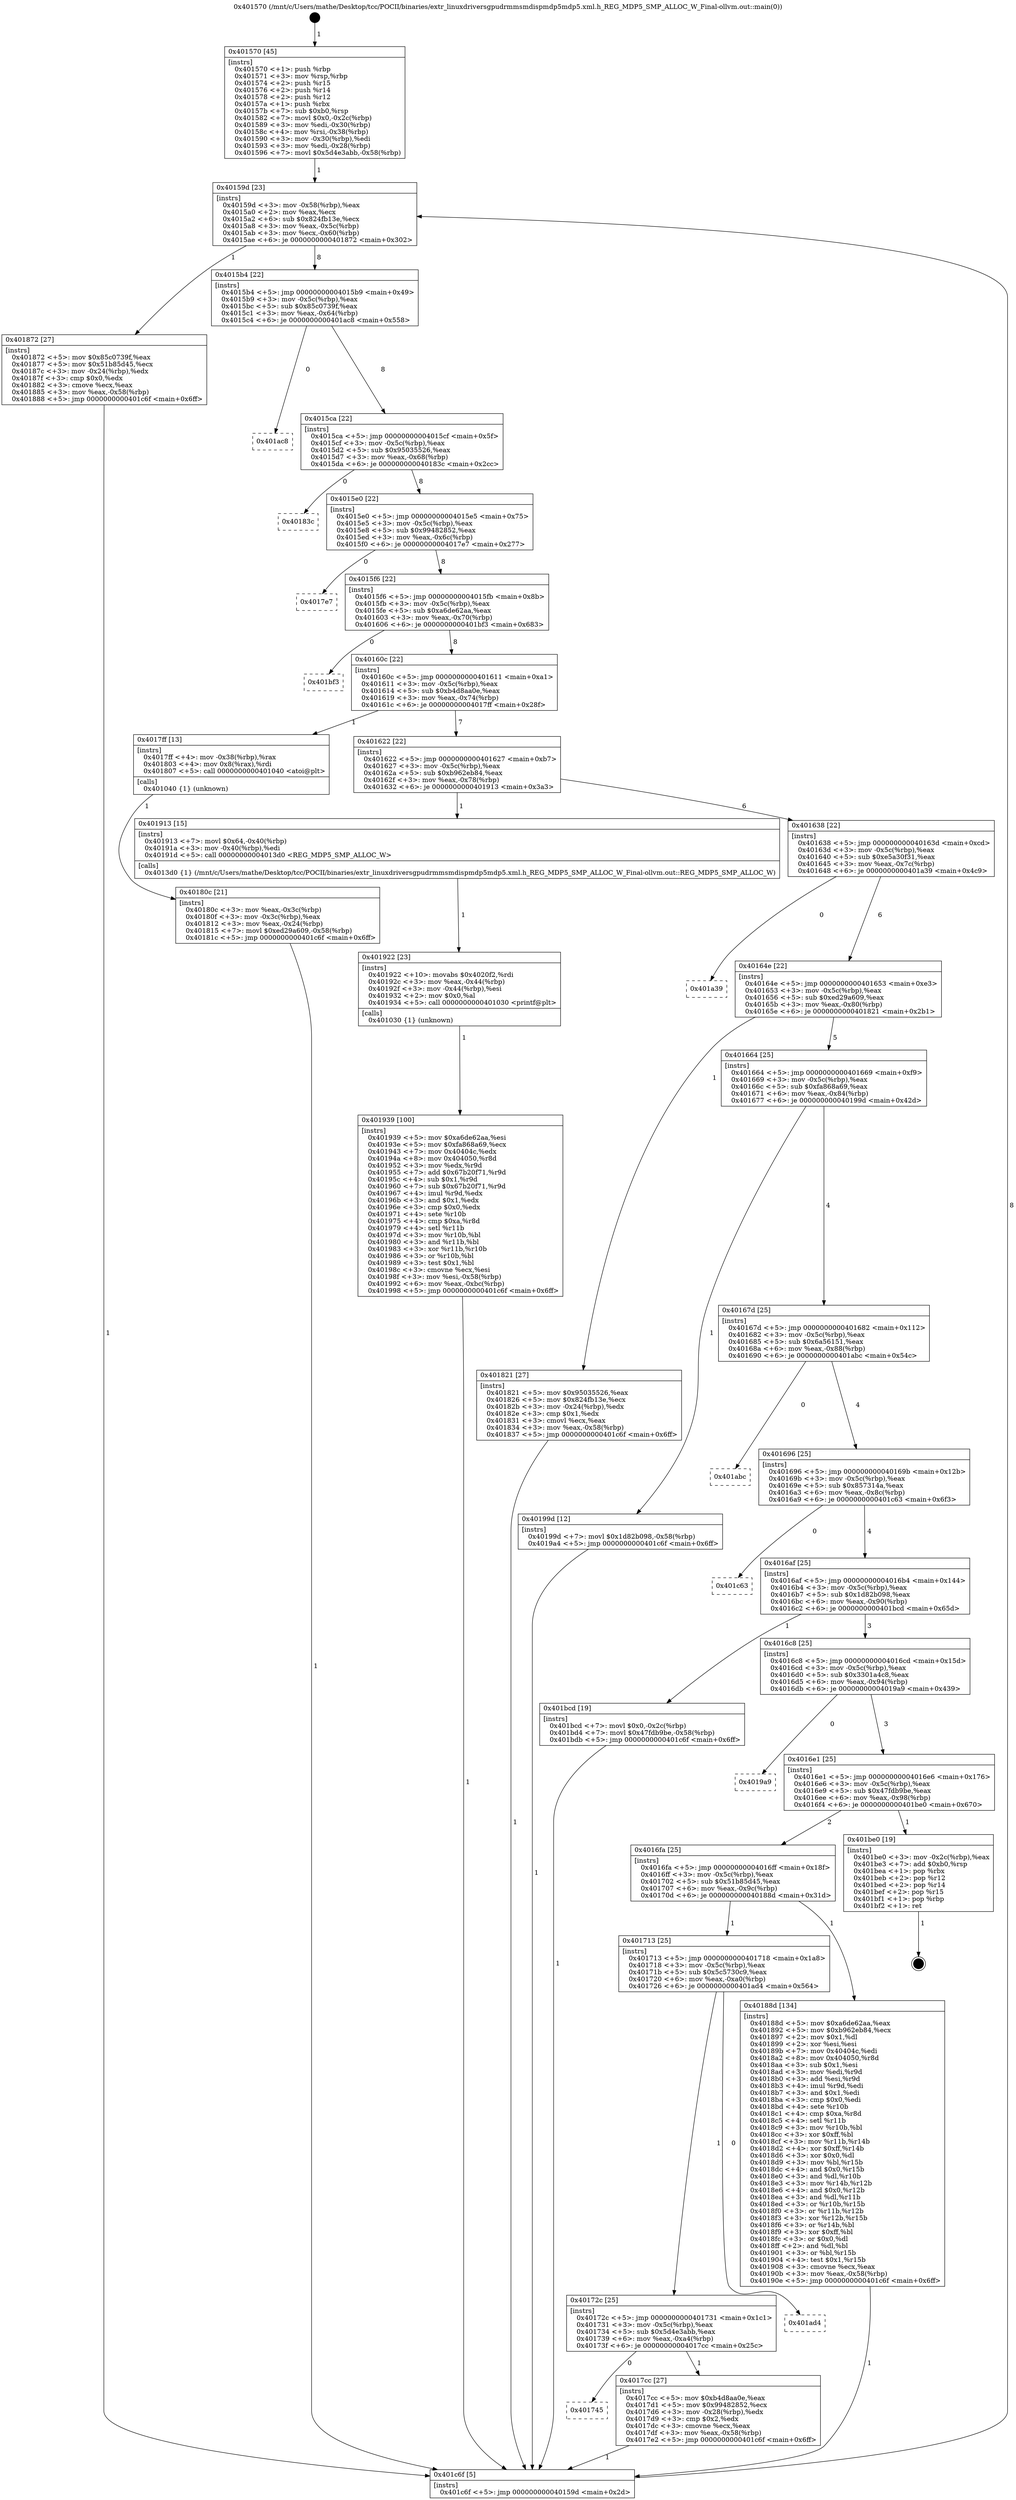 digraph "0x401570" {
  label = "0x401570 (/mnt/c/Users/mathe/Desktop/tcc/POCII/binaries/extr_linuxdriversgpudrmmsmdispmdp5mdp5.xml.h_REG_MDP5_SMP_ALLOC_W_Final-ollvm.out::main(0))"
  labelloc = "t"
  node[shape=record]

  Entry [label="",width=0.3,height=0.3,shape=circle,fillcolor=black,style=filled]
  "0x40159d" [label="{
     0x40159d [23]\l
     | [instrs]\l
     &nbsp;&nbsp;0x40159d \<+3\>: mov -0x58(%rbp),%eax\l
     &nbsp;&nbsp;0x4015a0 \<+2\>: mov %eax,%ecx\l
     &nbsp;&nbsp;0x4015a2 \<+6\>: sub $0x824fb13e,%ecx\l
     &nbsp;&nbsp;0x4015a8 \<+3\>: mov %eax,-0x5c(%rbp)\l
     &nbsp;&nbsp;0x4015ab \<+3\>: mov %ecx,-0x60(%rbp)\l
     &nbsp;&nbsp;0x4015ae \<+6\>: je 0000000000401872 \<main+0x302\>\l
  }"]
  "0x401872" [label="{
     0x401872 [27]\l
     | [instrs]\l
     &nbsp;&nbsp;0x401872 \<+5\>: mov $0x85c0739f,%eax\l
     &nbsp;&nbsp;0x401877 \<+5\>: mov $0x51b85d45,%ecx\l
     &nbsp;&nbsp;0x40187c \<+3\>: mov -0x24(%rbp),%edx\l
     &nbsp;&nbsp;0x40187f \<+3\>: cmp $0x0,%edx\l
     &nbsp;&nbsp;0x401882 \<+3\>: cmove %ecx,%eax\l
     &nbsp;&nbsp;0x401885 \<+3\>: mov %eax,-0x58(%rbp)\l
     &nbsp;&nbsp;0x401888 \<+5\>: jmp 0000000000401c6f \<main+0x6ff\>\l
  }"]
  "0x4015b4" [label="{
     0x4015b4 [22]\l
     | [instrs]\l
     &nbsp;&nbsp;0x4015b4 \<+5\>: jmp 00000000004015b9 \<main+0x49\>\l
     &nbsp;&nbsp;0x4015b9 \<+3\>: mov -0x5c(%rbp),%eax\l
     &nbsp;&nbsp;0x4015bc \<+5\>: sub $0x85c0739f,%eax\l
     &nbsp;&nbsp;0x4015c1 \<+3\>: mov %eax,-0x64(%rbp)\l
     &nbsp;&nbsp;0x4015c4 \<+6\>: je 0000000000401ac8 \<main+0x558\>\l
  }"]
  Exit [label="",width=0.3,height=0.3,shape=circle,fillcolor=black,style=filled,peripheries=2]
  "0x401ac8" [label="{
     0x401ac8\l
  }", style=dashed]
  "0x4015ca" [label="{
     0x4015ca [22]\l
     | [instrs]\l
     &nbsp;&nbsp;0x4015ca \<+5\>: jmp 00000000004015cf \<main+0x5f\>\l
     &nbsp;&nbsp;0x4015cf \<+3\>: mov -0x5c(%rbp),%eax\l
     &nbsp;&nbsp;0x4015d2 \<+5\>: sub $0x95035526,%eax\l
     &nbsp;&nbsp;0x4015d7 \<+3\>: mov %eax,-0x68(%rbp)\l
     &nbsp;&nbsp;0x4015da \<+6\>: je 000000000040183c \<main+0x2cc\>\l
  }"]
  "0x401939" [label="{
     0x401939 [100]\l
     | [instrs]\l
     &nbsp;&nbsp;0x401939 \<+5\>: mov $0xa6de62aa,%esi\l
     &nbsp;&nbsp;0x40193e \<+5\>: mov $0xfa868a69,%ecx\l
     &nbsp;&nbsp;0x401943 \<+7\>: mov 0x40404c,%edx\l
     &nbsp;&nbsp;0x40194a \<+8\>: mov 0x404050,%r8d\l
     &nbsp;&nbsp;0x401952 \<+3\>: mov %edx,%r9d\l
     &nbsp;&nbsp;0x401955 \<+7\>: add $0x67b20f71,%r9d\l
     &nbsp;&nbsp;0x40195c \<+4\>: sub $0x1,%r9d\l
     &nbsp;&nbsp;0x401960 \<+7\>: sub $0x67b20f71,%r9d\l
     &nbsp;&nbsp;0x401967 \<+4\>: imul %r9d,%edx\l
     &nbsp;&nbsp;0x40196b \<+3\>: and $0x1,%edx\l
     &nbsp;&nbsp;0x40196e \<+3\>: cmp $0x0,%edx\l
     &nbsp;&nbsp;0x401971 \<+4\>: sete %r10b\l
     &nbsp;&nbsp;0x401975 \<+4\>: cmp $0xa,%r8d\l
     &nbsp;&nbsp;0x401979 \<+4\>: setl %r11b\l
     &nbsp;&nbsp;0x40197d \<+3\>: mov %r10b,%bl\l
     &nbsp;&nbsp;0x401980 \<+3\>: and %r11b,%bl\l
     &nbsp;&nbsp;0x401983 \<+3\>: xor %r11b,%r10b\l
     &nbsp;&nbsp;0x401986 \<+3\>: or %r10b,%bl\l
     &nbsp;&nbsp;0x401989 \<+3\>: test $0x1,%bl\l
     &nbsp;&nbsp;0x40198c \<+3\>: cmovne %ecx,%esi\l
     &nbsp;&nbsp;0x40198f \<+3\>: mov %esi,-0x58(%rbp)\l
     &nbsp;&nbsp;0x401992 \<+6\>: mov %eax,-0xbc(%rbp)\l
     &nbsp;&nbsp;0x401998 \<+5\>: jmp 0000000000401c6f \<main+0x6ff\>\l
  }"]
  "0x40183c" [label="{
     0x40183c\l
  }", style=dashed]
  "0x4015e0" [label="{
     0x4015e0 [22]\l
     | [instrs]\l
     &nbsp;&nbsp;0x4015e0 \<+5\>: jmp 00000000004015e5 \<main+0x75\>\l
     &nbsp;&nbsp;0x4015e5 \<+3\>: mov -0x5c(%rbp),%eax\l
     &nbsp;&nbsp;0x4015e8 \<+5\>: sub $0x99482852,%eax\l
     &nbsp;&nbsp;0x4015ed \<+3\>: mov %eax,-0x6c(%rbp)\l
     &nbsp;&nbsp;0x4015f0 \<+6\>: je 00000000004017e7 \<main+0x277\>\l
  }"]
  "0x401922" [label="{
     0x401922 [23]\l
     | [instrs]\l
     &nbsp;&nbsp;0x401922 \<+10\>: movabs $0x4020f2,%rdi\l
     &nbsp;&nbsp;0x40192c \<+3\>: mov %eax,-0x44(%rbp)\l
     &nbsp;&nbsp;0x40192f \<+3\>: mov -0x44(%rbp),%esi\l
     &nbsp;&nbsp;0x401932 \<+2\>: mov $0x0,%al\l
     &nbsp;&nbsp;0x401934 \<+5\>: call 0000000000401030 \<printf@plt\>\l
     | [calls]\l
     &nbsp;&nbsp;0x401030 \{1\} (unknown)\l
  }"]
  "0x4017e7" [label="{
     0x4017e7\l
  }", style=dashed]
  "0x4015f6" [label="{
     0x4015f6 [22]\l
     | [instrs]\l
     &nbsp;&nbsp;0x4015f6 \<+5\>: jmp 00000000004015fb \<main+0x8b\>\l
     &nbsp;&nbsp;0x4015fb \<+3\>: mov -0x5c(%rbp),%eax\l
     &nbsp;&nbsp;0x4015fe \<+5\>: sub $0xa6de62aa,%eax\l
     &nbsp;&nbsp;0x401603 \<+3\>: mov %eax,-0x70(%rbp)\l
     &nbsp;&nbsp;0x401606 \<+6\>: je 0000000000401bf3 \<main+0x683\>\l
  }"]
  "0x40180c" [label="{
     0x40180c [21]\l
     | [instrs]\l
     &nbsp;&nbsp;0x40180c \<+3\>: mov %eax,-0x3c(%rbp)\l
     &nbsp;&nbsp;0x40180f \<+3\>: mov -0x3c(%rbp),%eax\l
     &nbsp;&nbsp;0x401812 \<+3\>: mov %eax,-0x24(%rbp)\l
     &nbsp;&nbsp;0x401815 \<+7\>: movl $0xed29a609,-0x58(%rbp)\l
     &nbsp;&nbsp;0x40181c \<+5\>: jmp 0000000000401c6f \<main+0x6ff\>\l
  }"]
  "0x401bf3" [label="{
     0x401bf3\l
  }", style=dashed]
  "0x40160c" [label="{
     0x40160c [22]\l
     | [instrs]\l
     &nbsp;&nbsp;0x40160c \<+5\>: jmp 0000000000401611 \<main+0xa1\>\l
     &nbsp;&nbsp;0x401611 \<+3\>: mov -0x5c(%rbp),%eax\l
     &nbsp;&nbsp;0x401614 \<+5\>: sub $0xb4d8aa0e,%eax\l
     &nbsp;&nbsp;0x401619 \<+3\>: mov %eax,-0x74(%rbp)\l
     &nbsp;&nbsp;0x40161c \<+6\>: je 00000000004017ff \<main+0x28f\>\l
  }"]
  "0x401570" [label="{
     0x401570 [45]\l
     | [instrs]\l
     &nbsp;&nbsp;0x401570 \<+1\>: push %rbp\l
     &nbsp;&nbsp;0x401571 \<+3\>: mov %rsp,%rbp\l
     &nbsp;&nbsp;0x401574 \<+2\>: push %r15\l
     &nbsp;&nbsp;0x401576 \<+2\>: push %r14\l
     &nbsp;&nbsp;0x401578 \<+2\>: push %r12\l
     &nbsp;&nbsp;0x40157a \<+1\>: push %rbx\l
     &nbsp;&nbsp;0x40157b \<+7\>: sub $0xb0,%rsp\l
     &nbsp;&nbsp;0x401582 \<+7\>: movl $0x0,-0x2c(%rbp)\l
     &nbsp;&nbsp;0x401589 \<+3\>: mov %edi,-0x30(%rbp)\l
     &nbsp;&nbsp;0x40158c \<+4\>: mov %rsi,-0x38(%rbp)\l
     &nbsp;&nbsp;0x401590 \<+3\>: mov -0x30(%rbp),%edi\l
     &nbsp;&nbsp;0x401593 \<+3\>: mov %edi,-0x28(%rbp)\l
     &nbsp;&nbsp;0x401596 \<+7\>: movl $0x5d4e3abb,-0x58(%rbp)\l
  }"]
  "0x4017ff" [label="{
     0x4017ff [13]\l
     | [instrs]\l
     &nbsp;&nbsp;0x4017ff \<+4\>: mov -0x38(%rbp),%rax\l
     &nbsp;&nbsp;0x401803 \<+4\>: mov 0x8(%rax),%rdi\l
     &nbsp;&nbsp;0x401807 \<+5\>: call 0000000000401040 \<atoi@plt\>\l
     | [calls]\l
     &nbsp;&nbsp;0x401040 \{1\} (unknown)\l
  }"]
  "0x401622" [label="{
     0x401622 [22]\l
     | [instrs]\l
     &nbsp;&nbsp;0x401622 \<+5\>: jmp 0000000000401627 \<main+0xb7\>\l
     &nbsp;&nbsp;0x401627 \<+3\>: mov -0x5c(%rbp),%eax\l
     &nbsp;&nbsp;0x40162a \<+5\>: sub $0xb962eb84,%eax\l
     &nbsp;&nbsp;0x40162f \<+3\>: mov %eax,-0x78(%rbp)\l
     &nbsp;&nbsp;0x401632 \<+6\>: je 0000000000401913 \<main+0x3a3\>\l
  }"]
  "0x401c6f" [label="{
     0x401c6f [5]\l
     | [instrs]\l
     &nbsp;&nbsp;0x401c6f \<+5\>: jmp 000000000040159d \<main+0x2d\>\l
  }"]
  "0x401913" [label="{
     0x401913 [15]\l
     | [instrs]\l
     &nbsp;&nbsp;0x401913 \<+7\>: movl $0x64,-0x40(%rbp)\l
     &nbsp;&nbsp;0x40191a \<+3\>: mov -0x40(%rbp),%edi\l
     &nbsp;&nbsp;0x40191d \<+5\>: call 00000000004013d0 \<REG_MDP5_SMP_ALLOC_W\>\l
     | [calls]\l
     &nbsp;&nbsp;0x4013d0 \{1\} (/mnt/c/Users/mathe/Desktop/tcc/POCII/binaries/extr_linuxdriversgpudrmmsmdispmdp5mdp5.xml.h_REG_MDP5_SMP_ALLOC_W_Final-ollvm.out::REG_MDP5_SMP_ALLOC_W)\l
  }"]
  "0x401638" [label="{
     0x401638 [22]\l
     | [instrs]\l
     &nbsp;&nbsp;0x401638 \<+5\>: jmp 000000000040163d \<main+0xcd\>\l
     &nbsp;&nbsp;0x40163d \<+3\>: mov -0x5c(%rbp),%eax\l
     &nbsp;&nbsp;0x401640 \<+5\>: sub $0xe5a30f31,%eax\l
     &nbsp;&nbsp;0x401645 \<+3\>: mov %eax,-0x7c(%rbp)\l
     &nbsp;&nbsp;0x401648 \<+6\>: je 0000000000401a39 \<main+0x4c9\>\l
  }"]
  "0x401745" [label="{
     0x401745\l
  }", style=dashed]
  "0x401a39" [label="{
     0x401a39\l
  }", style=dashed]
  "0x40164e" [label="{
     0x40164e [22]\l
     | [instrs]\l
     &nbsp;&nbsp;0x40164e \<+5\>: jmp 0000000000401653 \<main+0xe3\>\l
     &nbsp;&nbsp;0x401653 \<+3\>: mov -0x5c(%rbp),%eax\l
     &nbsp;&nbsp;0x401656 \<+5\>: sub $0xed29a609,%eax\l
     &nbsp;&nbsp;0x40165b \<+3\>: mov %eax,-0x80(%rbp)\l
     &nbsp;&nbsp;0x40165e \<+6\>: je 0000000000401821 \<main+0x2b1\>\l
  }"]
  "0x4017cc" [label="{
     0x4017cc [27]\l
     | [instrs]\l
     &nbsp;&nbsp;0x4017cc \<+5\>: mov $0xb4d8aa0e,%eax\l
     &nbsp;&nbsp;0x4017d1 \<+5\>: mov $0x99482852,%ecx\l
     &nbsp;&nbsp;0x4017d6 \<+3\>: mov -0x28(%rbp),%edx\l
     &nbsp;&nbsp;0x4017d9 \<+3\>: cmp $0x2,%edx\l
     &nbsp;&nbsp;0x4017dc \<+3\>: cmovne %ecx,%eax\l
     &nbsp;&nbsp;0x4017df \<+3\>: mov %eax,-0x58(%rbp)\l
     &nbsp;&nbsp;0x4017e2 \<+5\>: jmp 0000000000401c6f \<main+0x6ff\>\l
  }"]
  "0x401821" [label="{
     0x401821 [27]\l
     | [instrs]\l
     &nbsp;&nbsp;0x401821 \<+5\>: mov $0x95035526,%eax\l
     &nbsp;&nbsp;0x401826 \<+5\>: mov $0x824fb13e,%ecx\l
     &nbsp;&nbsp;0x40182b \<+3\>: mov -0x24(%rbp),%edx\l
     &nbsp;&nbsp;0x40182e \<+3\>: cmp $0x1,%edx\l
     &nbsp;&nbsp;0x401831 \<+3\>: cmovl %ecx,%eax\l
     &nbsp;&nbsp;0x401834 \<+3\>: mov %eax,-0x58(%rbp)\l
     &nbsp;&nbsp;0x401837 \<+5\>: jmp 0000000000401c6f \<main+0x6ff\>\l
  }"]
  "0x401664" [label="{
     0x401664 [25]\l
     | [instrs]\l
     &nbsp;&nbsp;0x401664 \<+5\>: jmp 0000000000401669 \<main+0xf9\>\l
     &nbsp;&nbsp;0x401669 \<+3\>: mov -0x5c(%rbp),%eax\l
     &nbsp;&nbsp;0x40166c \<+5\>: sub $0xfa868a69,%eax\l
     &nbsp;&nbsp;0x401671 \<+6\>: mov %eax,-0x84(%rbp)\l
     &nbsp;&nbsp;0x401677 \<+6\>: je 000000000040199d \<main+0x42d\>\l
  }"]
  "0x40172c" [label="{
     0x40172c [25]\l
     | [instrs]\l
     &nbsp;&nbsp;0x40172c \<+5\>: jmp 0000000000401731 \<main+0x1c1\>\l
     &nbsp;&nbsp;0x401731 \<+3\>: mov -0x5c(%rbp),%eax\l
     &nbsp;&nbsp;0x401734 \<+5\>: sub $0x5d4e3abb,%eax\l
     &nbsp;&nbsp;0x401739 \<+6\>: mov %eax,-0xa4(%rbp)\l
     &nbsp;&nbsp;0x40173f \<+6\>: je 00000000004017cc \<main+0x25c\>\l
  }"]
  "0x40199d" [label="{
     0x40199d [12]\l
     | [instrs]\l
     &nbsp;&nbsp;0x40199d \<+7\>: movl $0x1d82b098,-0x58(%rbp)\l
     &nbsp;&nbsp;0x4019a4 \<+5\>: jmp 0000000000401c6f \<main+0x6ff\>\l
  }"]
  "0x40167d" [label="{
     0x40167d [25]\l
     | [instrs]\l
     &nbsp;&nbsp;0x40167d \<+5\>: jmp 0000000000401682 \<main+0x112\>\l
     &nbsp;&nbsp;0x401682 \<+3\>: mov -0x5c(%rbp),%eax\l
     &nbsp;&nbsp;0x401685 \<+5\>: sub $0x6a56151,%eax\l
     &nbsp;&nbsp;0x40168a \<+6\>: mov %eax,-0x88(%rbp)\l
     &nbsp;&nbsp;0x401690 \<+6\>: je 0000000000401abc \<main+0x54c\>\l
  }"]
  "0x401ad4" [label="{
     0x401ad4\l
  }", style=dashed]
  "0x401abc" [label="{
     0x401abc\l
  }", style=dashed]
  "0x401696" [label="{
     0x401696 [25]\l
     | [instrs]\l
     &nbsp;&nbsp;0x401696 \<+5\>: jmp 000000000040169b \<main+0x12b\>\l
     &nbsp;&nbsp;0x40169b \<+3\>: mov -0x5c(%rbp),%eax\l
     &nbsp;&nbsp;0x40169e \<+5\>: sub $0x857314a,%eax\l
     &nbsp;&nbsp;0x4016a3 \<+6\>: mov %eax,-0x8c(%rbp)\l
     &nbsp;&nbsp;0x4016a9 \<+6\>: je 0000000000401c63 \<main+0x6f3\>\l
  }"]
  "0x401713" [label="{
     0x401713 [25]\l
     | [instrs]\l
     &nbsp;&nbsp;0x401713 \<+5\>: jmp 0000000000401718 \<main+0x1a8\>\l
     &nbsp;&nbsp;0x401718 \<+3\>: mov -0x5c(%rbp),%eax\l
     &nbsp;&nbsp;0x40171b \<+5\>: sub $0x5c5730c9,%eax\l
     &nbsp;&nbsp;0x401720 \<+6\>: mov %eax,-0xa0(%rbp)\l
     &nbsp;&nbsp;0x401726 \<+6\>: je 0000000000401ad4 \<main+0x564\>\l
  }"]
  "0x401c63" [label="{
     0x401c63\l
  }", style=dashed]
  "0x4016af" [label="{
     0x4016af [25]\l
     | [instrs]\l
     &nbsp;&nbsp;0x4016af \<+5\>: jmp 00000000004016b4 \<main+0x144\>\l
     &nbsp;&nbsp;0x4016b4 \<+3\>: mov -0x5c(%rbp),%eax\l
     &nbsp;&nbsp;0x4016b7 \<+5\>: sub $0x1d82b098,%eax\l
     &nbsp;&nbsp;0x4016bc \<+6\>: mov %eax,-0x90(%rbp)\l
     &nbsp;&nbsp;0x4016c2 \<+6\>: je 0000000000401bcd \<main+0x65d\>\l
  }"]
  "0x40188d" [label="{
     0x40188d [134]\l
     | [instrs]\l
     &nbsp;&nbsp;0x40188d \<+5\>: mov $0xa6de62aa,%eax\l
     &nbsp;&nbsp;0x401892 \<+5\>: mov $0xb962eb84,%ecx\l
     &nbsp;&nbsp;0x401897 \<+2\>: mov $0x1,%dl\l
     &nbsp;&nbsp;0x401899 \<+2\>: xor %esi,%esi\l
     &nbsp;&nbsp;0x40189b \<+7\>: mov 0x40404c,%edi\l
     &nbsp;&nbsp;0x4018a2 \<+8\>: mov 0x404050,%r8d\l
     &nbsp;&nbsp;0x4018aa \<+3\>: sub $0x1,%esi\l
     &nbsp;&nbsp;0x4018ad \<+3\>: mov %edi,%r9d\l
     &nbsp;&nbsp;0x4018b0 \<+3\>: add %esi,%r9d\l
     &nbsp;&nbsp;0x4018b3 \<+4\>: imul %r9d,%edi\l
     &nbsp;&nbsp;0x4018b7 \<+3\>: and $0x1,%edi\l
     &nbsp;&nbsp;0x4018ba \<+3\>: cmp $0x0,%edi\l
     &nbsp;&nbsp;0x4018bd \<+4\>: sete %r10b\l
     &nbsp;&nbsp;0x4018c1 \<+4\>: cmp $0xa,%r8d\l
     &nbsp;&nbsp;0x4018c5 \<+4\>: setl %r11b\l
     &nbsp;&nbsp;0x4018c9 \<+3\>: mov %r10b,%bl\l
     &nbsp;&nbsp;0x4018cc \<+3\>: xor $0xff,%bl\l
     &nbsp;&nbsp;0x4018cf \<+3\>: mov %r11b,%r14b\l
     &nbsp;&nbsp;0x4018d2 \<+4\>: xor $0xff,%r14b\l
     &nbsp;&nbsp;0x4018d6 \<+3\>: xor $0x0,%dl\l
     &nbsp;&nbsp;0x4018d9 \<+3\>: mov %bl,%r15b\l
     &nbsp;&nbsp;0x4018dc \<+4\>: and $0x0,%r15b\l
     &nbsp;&nbsp;0x4018e0 \<+3\>: and %dl,%r10b\l
     &nbsp;&nbsp;0x4018e3 \<+3\>: mov %r14b,%r12b\l
     &nbsp;&nbsp;0x4018e6 \<+4\>: and $0x0,%r12b\l
     &nbsp;&nbsp;0x4018ea \<+3\>: and %dl,%r11b\l
     &nbsp;&nbsp;0x4018ed \<+3\>: or %r10b,%r15b\l
     &nbsp;&nbsp;0x4018f0 \<+3\>: or %r11b,%r12b\l
     &nbsp;&nbsp;0x4018f3 \<+3\>: xor %r12b,%r15b\l
     &nbsp;&nbsp;0x4018f6 \<+3\>: or %r14b,%bl\l
     &nbsp;&nbsp;0x4018f9 \<+3\>: xor $0xff,%bl\l
     &nbsp;&nbsp;0x4018fc \<+3\>: or $0x0,%dl\l
     &nbsp;&nbsp;0x4018ff \<+2\>: and %dl,%bl\l
     &nbsp;&nbsp;0x401901 \<+3\>: or %bl,%r15b\l
     &nbsp;&nbsp;0x401904 \<+4\>: test $0x1,%r15b\l
     &nbsp;&nbsp;0x401908 \<+3\>: cmovne %ecx,%eax\l
     &nbsp;&nbsp;0x40190b \<+3\>: mov %eax,-0x58(%rbp)\l
     &nbsp;&nbsp;0x40190e \<+5\>: jmp 0000000000401c6f \<main+0x6ff\>\l
  }"]
  "0x401bcd" [label="{
     0x401bcd [19]\l
     | [instrs]\l
     &nbsp;&nbsp;0x401bcd \<+7\>: movl $0x0,-0x2c(%rbp)\l
     &nbsp;&nbsp;0x401bd4 \<+7\>: movl $0x47fdb9be,-0x58(%rbp)\l
     &nbsp;&nbsp;0x401bdb \<+5\>: jmp 0000000000401c6f \<main+0x6ff\>\l
  }"]
  "0x4016c8" [label="{
     0x4016c8 [25]\l
     | [instrs]\l
     &nbsp;&nbsp;0x4016c8 \<+5\>: jmp 00000000004016cd \<main+0x15d\>\l
     &nbsp;&nbsp;0x4016cd \<+3\>: mov -0x5c(%rbp),%eax\l
     &nbsp;&nbsp;0x4016d0 \<+5\>: sub $0x3301a4c8,%eax\l
     &nbsp;&nbsp;0x4016d5 \<+6\>: mov %eax,-0x94(%rbp)\l
     &nbsp;&nbsp;0x4016db \<+6\>: je 00000000004019a9 \<main+0x439\>\l
  }"]
  "0x4016fa" [label="{
     0x4016fa [25]\l
     | [instrs]\l
     &nbsp;&nbsp;0x4016fa \<+5\>: jmp 00000000004016ff \<main+0x18f\>\l
     &nbsp;&nbsp;0x4016ff \<+3\>: mov -0x5c(%rbp),%eax\l
     &nbsp;&nbsp;0x401702 \<+5\>: sub $0x51b85d45,%eax\l
     &nbsp;&nbsp;0x401707 \<+6\>: mov %eax,-0x9c(%rbp)\l
     &nbsp;&nbsp;0x40170d \<+6\>: je 000000000040188d \<main+0x31d\>\l
  }"]
  "0x4019a9" [label="{
     0x4019a9\l
  }", style=dashed]
  "0x4016e1" [label="{
     0x4016e1 [25]\l
     | [instrs]\l
     &nbsp;&nbsp;0x4016e1 \<+5\>: jmp 00000000004016e6 \<main+0x176\>\l
     &nbsp;&nbsp;0x4016e6 \<+3\>: mov -0x5c(%rbp),%eax\l
     &nbsp;&nbsp;0x4016e9 \<+5\>: sub $0x47fdb9be,%eax\l
     &nbsp;&nbsp;0x4016ee \<+6\>: mov %eax,-0x98(%rbp)\l
     &nbsp;&nbsp;0x4016f4 \<+6\>: je 0000000000401be0 \<main+0x670\>\l
  }"]
  "0x401be0" [label="{
     0x401be0 [19]\l
     | [instrs]\l
     &nbsp;&nbsp;0x401be0 \<+3\>: mov -0x2c(%rbp),%eax\l
     &nbsp;&nbsp;0x401be3 \<+7\>: add $0xb0,%rsp\l
     &nbsp;&nbsp;0x401bea \<+1\>: pop %rbx\l
     &nbsp;&nbsp;0x401beb \<+2\>: pop %r12\l
     &nbsp;&nbsp;0x401bed \<+2\>: pop %r14\l
     &nbsp;&nbsp;0x401bef \<+2\>: pop %r15\l
     &nbsp;&nbsp;0x401bf1 \<+1\>: pop %rbp\l
     &nbsp;&nbsp;0x401bf2 \<+1\>: ret\l
  }"]
  Entry -> "0x401570" [label=" 1"]
  "0x40159d" -> "0x401872" [label=" 1"]
  "0x40159d" -> "0x4015b4" [label=" 8"]
  "0x401be0" -> Exit [label=" 1"]
  "0x4015b4" -> "0x401ac8" [label=" 0"]
  "0x4015b4" -> "0x4015ca" [label=" 8"]
  "0x401bcd" -> "0x401c6f" [label=" 1"]
  "0x4015ca" -> "0x40183c" [label=" 0"]
  "0x4015ca" -> "0x4015e0" [label=" 8"]
  "0x40199d" -> "0x401c6f" [label=" 1"]
  "0x4015e0" -> "0x4017e7" [label=" 0"]
  "0x4015e0" -> "0x4015f6" [label=" 8"]
  "0x401939" -> "0x401c6f" [label=" 1"]
  "0x4015f6" -> "0x401bf3" [label=" 0"]
  "0x4015f6" -> "0x40160c" [label=" 8"]
  "0x401922" -> "0x401939" [label=" 1"]
  "0x40160c" -> "0x4017ff" [label=" 1"]
  "0x40160c" -> "0x401622" [label=" 7"]
  "0x401913" -> "0x401922" [label=" 1"]
  "0x401622" -> "0x401913" [label=" 1"]
  "0x401622" -> "0x401638" [label=" 6"]
  "0x40188d" -> "0x401c6f" [label=" 1"]
  "0x401638" -> "0x401a39" [label=" 0"]
  "0x401638" -> "0x40164e" [label=" 6"]
  "0x401872" -> "0x401c6f" [label=" 1"]
  "0x40164e" -> "0x401821" [label=" 1"]
  "0x40164e" -> "0x401664" [label=" 5"]
  "0x401821" -> "0x401c6f" [label=" 1"]
  "0x401664" -> "0x40199d" [label=" 1"]
  "0x401664" -> "0x40167d" [label=" 4"]
  "0x4017ff" -> "0x40180c" [label=" 1"]
  "0x40167d" -> "0x401abc" [label=" 0"]
  "0x40167d" -> "0x401696" [label=" 4"]
  "0x401c6f" -> "0x40159d" [label=" 8"]
  "0x401696" -> "0x401c63" [label=" 0"]
  "0x401696" -> "0x4016af" [label=" 4"]
  "0x4017cc" -> "0x401c6f" [label=" 1"]
  "0x4016af" -> "0x401bcd" [label=" 1"]
  "0x4016af" -> "0x4016c8" [label=" 3"]
  "0x40172c" -> "0x401745" [label=" 0"]
  "0x4016c8" -> "0x4019a9" [label=" 0"]
  "0x4016c8" -> "0x4016e1" [label=" 3"]
  "0x40180c" -> "0x401c6f" [label=" 1"]
  "0x4016e1" -> "0x401be0" [label=" 1"]
  "0x4016e1" -> "0x4016fa" [label=" 2"]
  "0x40172c" -> "0x4017cc" [label=" 1"]
  "0x4016fa" -> "0x40188d" [label=" 1"]
  "0x4016fa" -> "0x401713" [label=" 1"]
  "0x401570" -> "0x40159d" [label=" 1"]
  "0x401713" -> "0x401ad4" [label=" 0"]
  "0x401713" -> "0x40172c" [label=" 1"]
}
